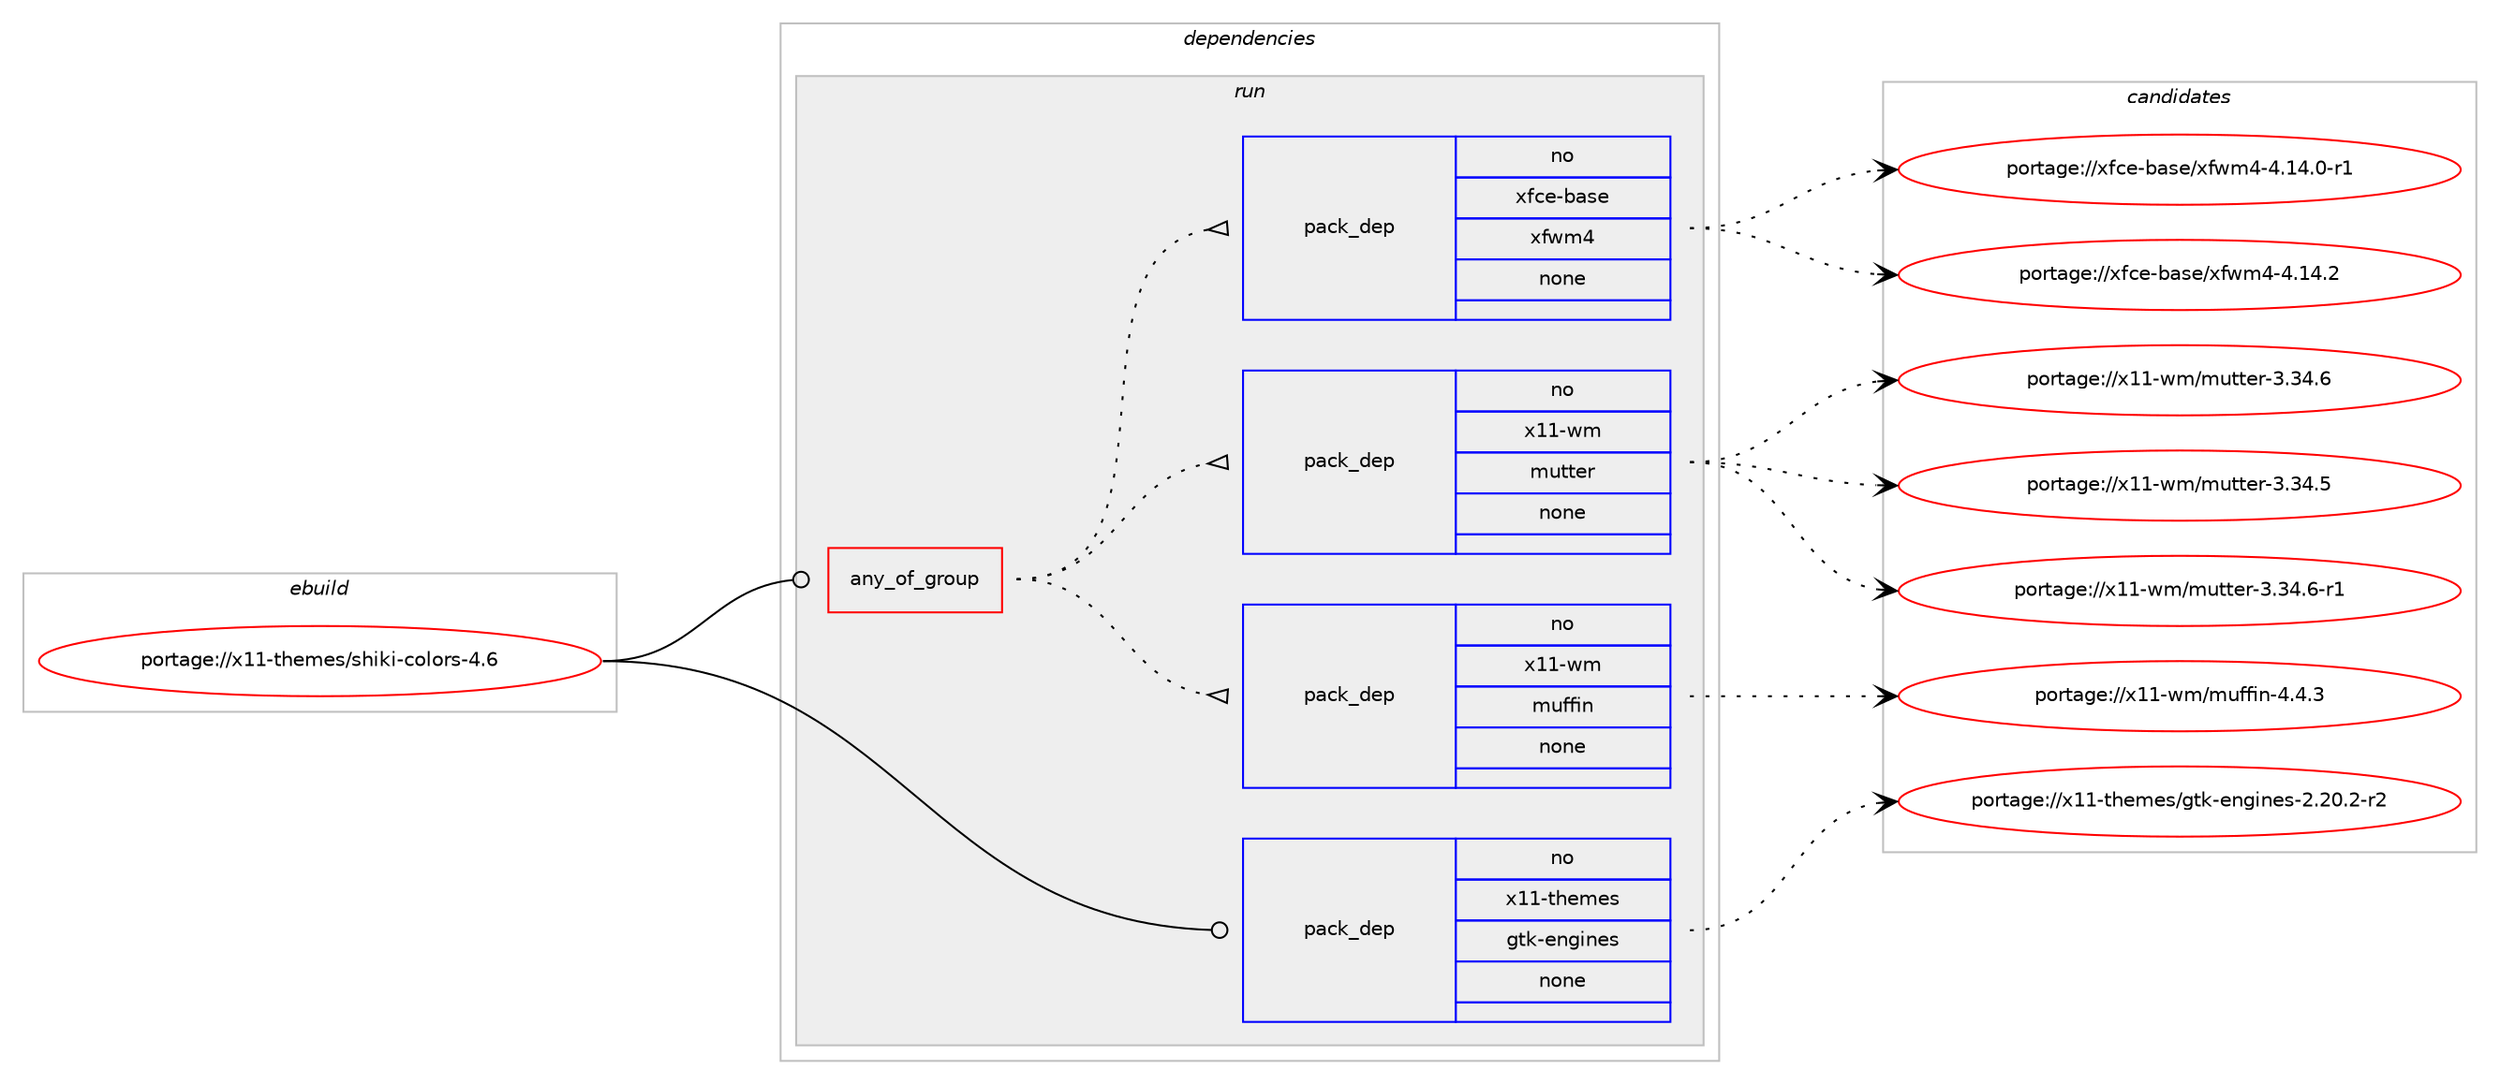 digraph prolog {

# *************
# Graph options
# *************

newrank=true;
concentrate=true;
compound=true;
graph [rankdir=LR,fontname=Helvetica,fontsize=10,ranksep=1.5];#, ranksep=2.5, nodesep=0.2];
edge  [arrowhead=vee];
node  [fontname=Helvetica,fontsize=10];

# **********
# The ebuild
# **********

subgraph cluster_leftcol {
color=gray;
rank=same;
label=<<i>ebuild</i>>;
id [label="portage://x11-themes/shiki-colors-4.6", color=red, width=4, href="../x11-themes/shiki-colors-4.6.svg"];
}

# ****************
# The dependencies
# ****************

subgraph cluster_midcol {
color=gray;
label=<<i>dependencies</i>>;
subgraph cluster_compile {
fillcolor="#eeeeee";
style=filled;
label=<<i>compile</i>>;
}
subgraph cluster_compileandrun {
fillcolor="#eeeeee";
style=filled;
label=<<i>compile and run</i>>;
}
subgraph cluster_run {
fillcolor="#eeeeee";
style=filled;
label=<<i>run</i>>;
subgraph any6 {
dependency849 [label=<<TABLE BORDER="0" CELLBORDER="1" CELLSPACING="0" CELLPADDING="4"><TR><TD CELLPADDING="10">any_of_group</TD></TR></TABLE>>, shape=none, color=red];subgraph pack708 {
dependency850 [label=<<TABLE BORDER="0" CELLBORDER="1" CELLSPACING="0" CELLPADDING="4" WIDTH="220"><TR><TD ROWSPAN="6" CELLPADDING="30">pack_dep</TD></TR><TR><TD WIDTH="110">no</TD></TR><TR><TD>x11-wm</TD></TR><TR><TD>muffin</TD></TR><TR><TD>none</TD></TR><TR><TD></TD></TR></TABLE>>, shape=none, color=blue];
}
dependency849:e -> dependency850:w [weight=20,style="dotted",arrowhead="oinv"];
subgraph pack709 {
dependency851 [label=<<TABLE BORDER="0" CELLBORDER="1" CELLSPACING="0" CELLPADDING="4" WIDTH="220"><TR><TD ROWSPAN="6" CELLPADDING="30">pack_dep</TD></TR><TR><TD WIDTH="110">no</TD></TR><TR><TD>x11-wm</TD></TR><TR><TD>mutter</TD></TR><TR><TD>none</TD></TR><TR><TD></TD></TR></TABLE>>, shape=none, color=blue];
}
dependency849:e -> dependency851:w [weight=20,style="dotted",arrowhead="oinv"];
subgraph pack710 {
dependency852 [label=<<TABLE BORDER="0" CELLBORDER="1" CELLSPACING="0" CELLPADDING="4" WIDTH="220"><TR><TD ROWSPAN="6" CELLPADDING="30">pack_dep</TD></TR><TR><TD WIDTH="110">no</TD></TR><TR><TD>xfce-base</TD></TR><TR><TD>xfwm4</TD></TR><TR><TD>none</TD></TR><TR><TD></TD></TR></TABLE>>, shape=none, color=blue];
}
dependency849:e -> dependency852:w [weight=20,style="dotted",arrowhead="oinv"];
}
id:e -> dependency849:w [weight=20,style="solid",arrowhead="odot"];
subgraph pack711 {
dependency853 [label=<<TABLE BORDER="0" CELLBORDER="1" CELLSPACING="0" CELLPADDING="4" WIDTH="220"><TR><TD ROWSPAN="6" CELLPADDING="30">pack_dep</TD></TR><TR><TD WIDTH="110">no</TD></TR><TR><TD>x11-themes</TD></TR><TR><TD>gtk-engines</TD></TR><TR><TD>none</TD></TR><TR><TD></TD></TR></TABLE>>, shape=none, color=blue];
}
id:e -> dependency853:w [weight=20,style="solid",arrowhead="odot"];
}
}

# **************
# The candidates
# **************

subgraph cluster_choices {
rank=same;
color=gray;
label=<<i>candidates</i>>;

subgraph choice708 {
color=black;
nodesep=1;
choice12049494511910947109117102102105110455246524651 [label="portage://x11-wm/muffin-4.4.3", color=red, width=4,href="../x11-wm/muffin-4.4.3.svg"];
dependency850:e -> choice12049494511910947109117102102105110455246524651:w [style=dotted,weight="100"];
}
subgraph choice709 {
color=black;
nodesep=1;
choice12049494511910947109117116116101114455146515246544511449 [label="portage://x11-wm/mutter-3.34.6-r1", color=red, width=4,href="../x11-wm/mutter-3.34.6-r1.svg"];
choice1204949451191094710911711611610111445514651524654 [label="portage://x11-wm/mutter-3.34.6", color=red, width=4,href="../x11-wm/mutter-3.34.6.svg"];
choice1204949451191094710911711611610111445514651524653 [label="portage://x11-wm/mutter-3.34.5", color=red, width=4,href="../x11-wm/mutter-3.34.5.svg"];
dependency851:e -> choice12049494511910947109117116116101114455146515246544511449:w [style=dotted,weight="100"];
dependency851:e -> choice1204949451191094710911711611610111445514651524654:w [style=dotted,weight="100"];
dependency851:e -> choice1204949451191094710911711611610111445514651524653:w [style=dotted,weight="100"];
}
subgraph choice710 {
color=black;
nodesep=1;
choice12010299101459897115101471201021191095245524649524650 [label="portage://xfce-base/xfwm4-4.14.2", color=red, width=4,href="../xfce-base/xfwm4-4.14.2.svg"];
choice120102991014598971151014712010211910952455246495246484511449 [label="portage://xfce-base/xfwm4-4.14.0-r1", color=red, width=4,href="../xfce-base/xfwm4-4.14.0-r1.svg"];
dependency852:e -> choice12010299101459897115101471201021191095245524649524650:w [style=dotted,weight="100"];
dependency852:e -> choice120102991014598971151014712010211910952455246495246484511449:w [style=dotted,weight="100"];
}
subgraph choice711 {
color=black;
nodesep=1;
choice1204949451161041011091011154710311610745101110103105110101115455046504846504511450 [label="portage://x11-themes/gtk-engines-2.20.2-r2", color=red, width=4,href="../x11-themes/gtk-engines-2.20.2-r2.svg"];
dependency853:e -> choice1204949451161041011091011154710311610745101110103105110101115455046504846504511450:w [style=dotted,weight="100"];
}
}

}
